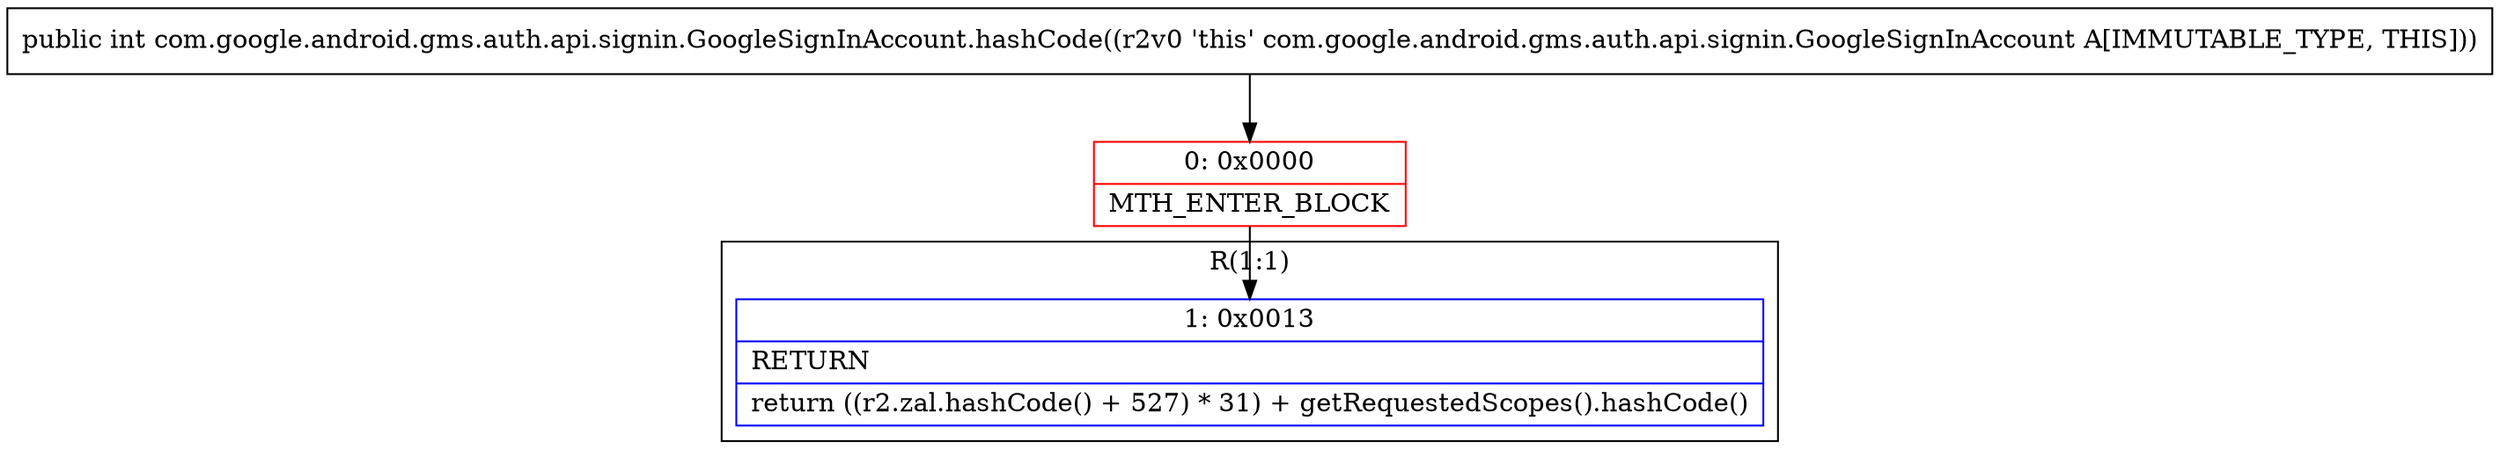 digraph "CFG forcom.google.android.gms.auth.api.signin.GoogleSignInAccount.hashCode()I" {
subgraph cluster_Region_1191468458 {
label = "R(1:1)";
node [shape=record,color=blue];
Node_1 [shape=record,label="{1\:\ 0x0013|RETURN\l|return ((r2.zal.hashCode() + 527) * 31) + getRequestedScopes().hashCode()\l}"];
}
Node_0 [shape=record,color=red,label="{0\:\ 0x0000|MTH_ENTER_BLOCK\l}"];
MethodNode[shape=record,label="{public int com.google.android.gms.auth.api.signin.GoogleSignInAccount.hashCode((r2v0 'this' com.google.android.gms.auth.api.signin.GoogleSignInAccount A[IMMUTABLE_TYPE, THIS])) }"];
MethodNode -> Node_0;
Node_0 -> Node_1;
}

